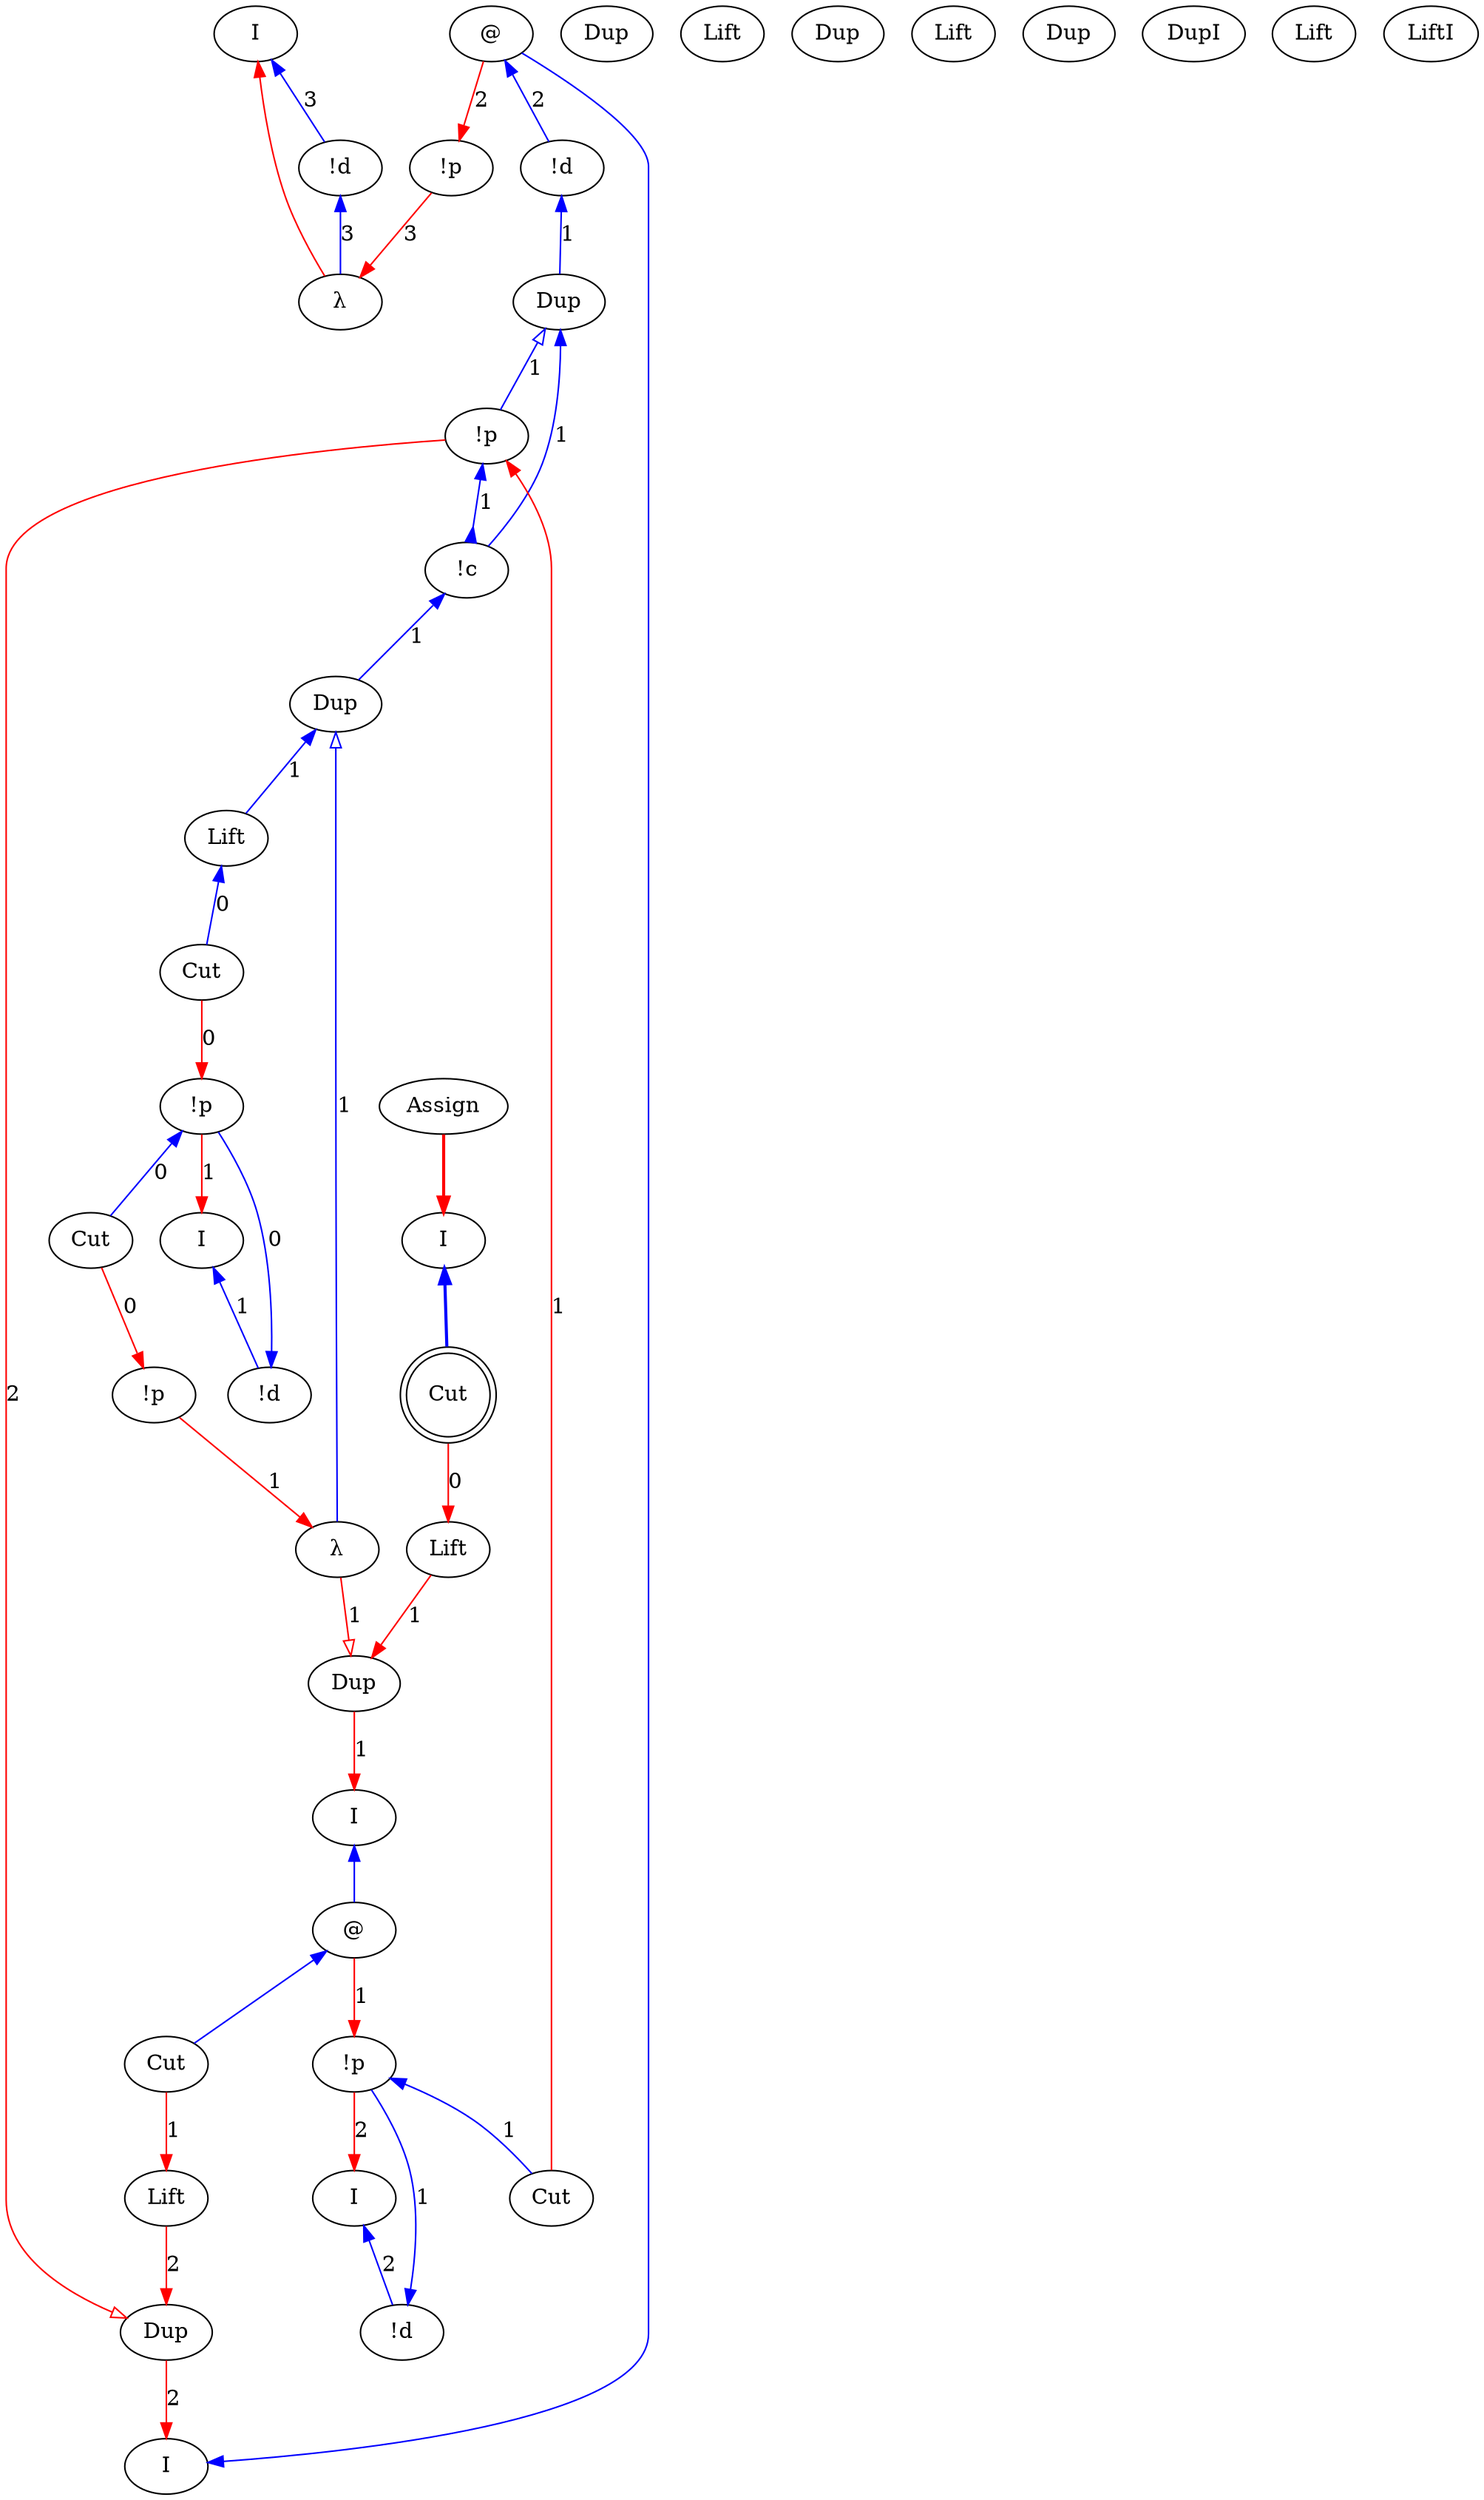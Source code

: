 digraph {
rankdir="TB"
"I0" [label="I"]
"!d1" [label="!d"]
"λ2" [label="λ"]
"!p3" [label="!p"]
"I4" [label="I"]
"@5" [label="@"]
"!d6" [label="!d"]
"I7" [label="I"]
"!d8" [label="!d"]
"!p9" [label="!p"]
"I10" [label="I"]
"@11" [label="@"]
"I12" [label="I"]
"!d13" [label="!d"]
"!p14" [label="!p"]
"I15" [label="I"]
"Assign16" [label="Assign"]
"Dup17" [label="Dup"]
"!p18" [label="!p"]
"Cut19" [label="Cut"]
"Lift20" [label="Lift"]
"Dup21" [label="Dup"]
"Dup22" [label="Dup"]
"Dup23" [label="Dup"]
"!p24" [label="!p"]
"Cut25" [label="Cut"]
"!c26" [label="!c"]
"Cut27" [label="Cut"]
"Lift28" [label="Lift"]
"Lift29" [label="Lift"]
"λ30" [label="λ"]
"Dup31" [label="Dup"]
"Dup32" [label="Dup"]
"Dup33" [label="Dup"]
"DupI34" [label="DupI"]
"Lift35" [label="Lift"]
"Lift36" [label="Lift"]
"Lift37" [label="Lift"]
"LiftI38" [label="LiftI"]
"Cut39" [label="Cut"]
"Cut40" [label="Cut",shape=doublecircle]
"!p24" -> "!c26"[color=blue,weight=1,tooltip="h110",label="1",arrowtail=normal,arrowhead=inv,dir=both]
"Dup32" -> "Lift36"[color=blue,weight=1,tooltip="h119",label="1",arrowtail=normal,arrowhead=none,dir=both]
"Dup32" -> "λ30"[color=blue,weight=1,tooltip="h123",label="1",arrowtail=onormal,arrowhead=none,dir=both]
"Lift36" -> "Cut39"[color=blue,weight=1,tooltip="h127",label="0",arrowtail=normal,arrowhead=none,dir=both]
"!c26" -> "Dup32"[color=blue,weight=1,tooltip="h34",label="1",arrowtail=normal,arrowhead=none,dir=both]
"Dup23" -> "!c26"[color=blue,weight=1,tooltip="hf101",label="1",arrowtail=normal,arrowhead=none,dir=both]
"Dup23" -> "!p24"[color=blue,weight=1,tooltip="hf107",label="1",arrowtail=onormal,arrowhead=none,dir=both]
"!d6" -> "Dup23"[color=blue,weight=1,tooltip="hf65",label="1",arrowtail=normal,arrowhead=none,dir=both]
"!d1" -> "λ2"[color=blue,weight=1,tooltip="i81",label="3",arrowtail=normal,arrowhead=none,dir=both]
"I0" -> "!d1"[color=blue,weight=1,tooltip="iret84",label="3",arrowtail=normal,arrowhead=none,dir=both]
"I15" -> "Cut40"[color=blue,weight=1,tooltip="lret19",arrowtail=normal,arrowhead=none,penwidth=2,dir=both]
"I10" -> "@11"[color=blue,weight=1,tooltip="lret53",arrowtail=normal,arrowhead=none,dir=both]
"I4" -> "@5"[color=blue,weight=1,tooltip="lret75",arrowtail=normal,arrowhead=none,dir=both]
"@11" -> "Cut27"[color=blue,weight=1,tooltip="lval48",arrowtail=normal,arrowhead=none,dir=both]
"@5" -> "!d6"[color=blue,weight=1,tooltip="lval70",label="2",arrowtail=normal,arrowhead=none,dir=both]
"Cut25" -> "!p24"[color=red,weight=2,tooltip="newrret111",label="1",arrowhead=normal,arrowtail=none,dir=both]
"Cut39" -> "!p14"[color=red,weight=2,tooltip="newrret18",label="0",arrowhead=normal,arrowtail=none,dir=both]
"@11" -> "!p9"[color=red,weight=2,tooltip="newrret52",label="1",arrowhead=normal,arrowtail=none,dir=both]
"@5" -> "!p3"[color=red,weight=2,tooltip="newrret74",label="2",arrowhead=normal,arrowtail=none,dir=both]
"Cut19" -> "!p18"[color=red,weight=2,tooltip="newrret93",label="0",arrowhead=normal,arrowtail=none,dir=both]
"Lift29" -> "Dup22"[color=red,weight=2,tooltip="newrretf102",label="2",arrowhead=normal,arrowtail=none,dir=both]
"!p24" -> "Dup22"[color=red,weight=2,tooltip="newrretf108",label="2",arrowhead=onormal,arrowtail=none,dir=both]
"!p14" -> "I12"[color=red,weight=2,tooltip="newrretf23",label="1",arrowhead=normal,arrowtail=none,dir=both]
"!p9" -> "I7"[color=red,weight=2,tooltip="newrretf57",label="2",arrowhead=normal,arrowtail=none,dir=both]
"Dup22" -> "I4"[color=red,weight=2,tooltip="newrretf66",label="2",arrowhead=normal,arrowtail=none,dir=both]
"!p3" -> "λ2"[color=red,weight=2,tooltip="newrretf78",label="3",arrowhead=normal,arrowtail=none,dir=both]
"!p18" -> "λ30"[color=red,weight=2,tooltip="newrretf91",label="1",arrowhead=normal,arrowtail=none,dir=both]
"Lift37" -> "Dup33"[color=red,weight=2,tooltip="ret120",label="1",arrowhead=normal,arrowtail=none,dir=both]
"λ30" -> "Dup33"[color=red,weight=2,tooltip="ret124",label="1",arrowhead=onormal,arrowtail=none,dir=both]
"Cut40" -> "Lift37"[color=red,weight=2,tooltip="ret128",label="0",arrowhead=normal,arrowtail=none,dir=both]
"Dup33" -> "I10"[color=red,weight=2,tooltip="ret42",label="1",arrowhead=normal,arrowtail=none,dir=both]
"Assign16" -> "I15"[color=red,weight=2,tooltip="ret8",arrowhead=normal,arrowtail=none,penwidth=2,dir=both]
"λ2" -> "I0"[color=red,weight=2,tooltip="ret82",arrowhead=normal,arrowtail=none,dir=both]
"Cut27" -> "Lift29"[color=red,weight=2,tooltip="seqDM115",label="1",arrowhead=normal,arrowtail=none,dir=both]
"!p14" -> "Cut19"[color=blue,weight=1,tooltip="xB10",label="0",arrowtail=normal,arrowhead=none,dir=both]
"!d13" -> "!p14"[color=blue,weight=1,tooltip="xBf22",label="0",arrowtail=normal,arrowhead=none,dir=both]
"I12" -> "!d13"[color=blue,weight=1,tooltip="xret26",label="1",arrowtail=normal,arrowhead=none,dir=both]
"!p9" -> "Cut25"[color=blue,weight=1,tooltip="yB44",label="1",arrowtail=normal,arrowhead=none,dir=both]
"!d8" -> "!p9"[color=blue,weight=1,tooltip="yBf56",label="1",arrowtail=normal,arrowhead=none,dir=both]
"I7" -> "!d8"[color=blue,weight=1,tooltip="yret60",label="2",arrowtail=normal,arrowhead=none,dir=both]
}
